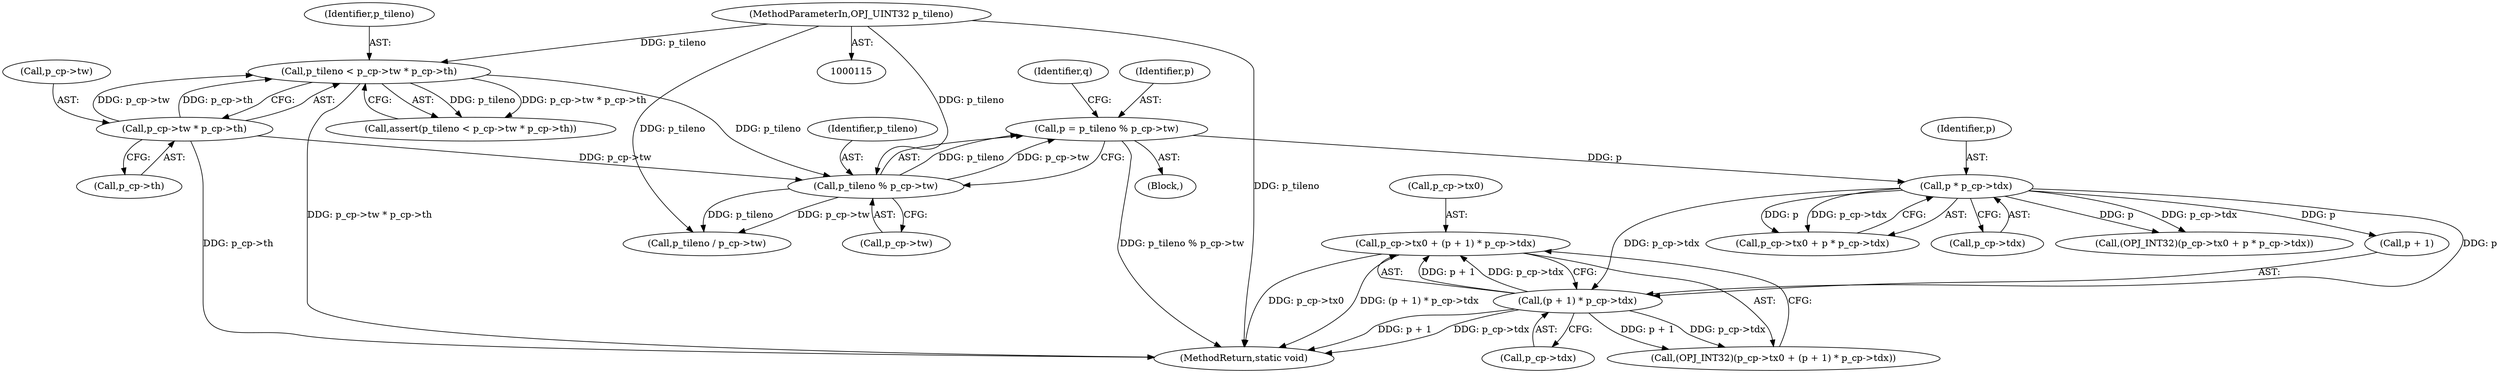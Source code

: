 digraph "0_openjpeg_c58df149900df862806d0e892859b41115875845@pointer" {
"1000220" [label="(Call,p_cp->tx0 + (p + 1) * p_cp->tdx)"];
"1000224" [label="(Call,(p + 1) * p_cp->tdx)"];
"1000204" [label="(Call,p * p_cp->tdx)"];
"1000180" [label="(Call,p = p_tileno % p_cp->tw)"];
"1000182" [label="(Call,p_tileno % p_cp->tw)"];
"1000153" [label="(Call,p_tileno < p_cp->tw * p_cp->th)"];
"1000118" [label="(MethodParameterIn,OPJ_UINT32 p_tileno)"];
"1000155" [label="(Call,p_cp->tw * p_cp->th)"];
"1000206" [label="(Call,p_cp->tdx)"];
"1000189" [label="(Call,p_tileno / p_cp->tw)"];
"1000184" [label="(Call,p_cp->tw)"];
"1000220" [label="(Call,p_cp->tx0 + (p + 1) * p_cp->tdx)"];
"1000204" [label="(Call,p * p_cp->tdx)"];
"1000182" [label="(Call,p_tileno % p_cp->tw)"];
"1000221" [label="(Call,p_cp->tx0)"];
"1000180" [label="(Call,p = p_tileno % p_cp->tw)"];
"1000225" [label="(Call,p + 1)"];
"1000127" [label="(Block,)"];
"1000205" [label="(Identifier,p)"];
"1000118" [label="(MethodParameterIn,OPJ_UINT32 p_tileno)"];
"1000156" [label="(Call,p_cp->tw)"];
"1000152" [label="(Call,assert(p_tileno < p_cp->tw * p_cp->th))"];
"1000200" [label="(Call,p_cp->tx0 + p * p_cp->tdx)"];
"1000159" [label="(Call,p_cp->th)"];
"1000224" [label="(Call,(p + 1) * p_cp->tdx)"];
"1000198" [label="(Call,(OPJ_INT32)(p_cp->tx0 + p * p_cp->tdx))"];
"1000183" [label="(Identifier,p_tileno)"];
"1000228" [label="(Call,p_cp->tdx)"];
"1000218" [label="(Call,(OPJ_INT32)(p_cp->tx0 + (p + 1) * p_cp->tdx))"];
"1000181" [label="(Identifier,p)"];
"1000574" [label="(MethodReturn,static void)"];
"1000155" [label="(Call,p_cp->tw * p_cp->th)"];
"1000154" [label="(Identifier,p_tileno)"];
"1000153" [label="(Call,p_tileno < p_cp->tw * p_cp->th)"];
"1000188" [label="(Identifier,q)"];
"1000220" -> "1000218"  [label="AST: "];
"1000220" -> "1000224"  [label="CFG: "];
"1000221" -> "1000220"  [label="AST: "];
"1000224" -> "1000220"  [label="AST: "];
"1000218" -> "1000220"  [label="CFG: "];
"1000220" -> "1000574"  [label="DDG: p_cp->tx0"];
"1000220" -> "1000574"  [label="DDG: (p + 1) * p_cp->tdx"];
"1000224" -> "1000220"  [label="DDG: p + 1"];
"1000224" -> "1000220"  [label="DDG: p_cp->tdx"];
"1000224" -> "1000228"  [label="CFG: "];
"1000225" -> "1000224"  [label="AST: "];
"1000228" -> "1000224"  [label="AST: "];
"1000224" -> "1000574"  [label="DDG: p + 1"];
"1000224" -> "1000574"  [label="DDG: p_cp->tdx"];
"1000224" -> "1000218"  [label="DDG: p + 1"];
"1000224" -> "1000218"  [label="DDG: p_cp->tdx"];
"1000204" -> "1000224"  [label="DDG: p"];
"1000204" -> "1000224"  [label="DDG: p_cp->tdx"];
"1000204" -> "1000200"  [label="AST: "];
"1000204" -> "1000206"  [label="CFG: "];
"1000205" -> "1000204"  [label="AST: "];
"1000206" -> "1000204"  [label="AST: "];
"1000200" -> "1000204"  [label="CFG: "];
"1000204" -> "1000198"  [label="DDG: p"];
"1000204" -> "1000198"  [label="DDG: p_cp->tdx"];
"1000204" -> "1000200"  [label="DDG: p"];
"1000204" -> "1000200"  [label="DDG: p_cp->tdx"];
"1000180" -> "1000204"  [label="DDG: p"];
"1000204" -> "1000225"  [label="DDG: p"];
"1000180" -> "1000127"  [label="AST: "];
"1000180" -> "1000182"  [label="CFG: "];
"1000181" -> "1000180"  [label="AST: "];
"1000182" -> "1000180"  [label="AST: "];
"1000188" -> "1000180"  [label="CFG: "];
"1000180" -> "1000574"  [label="DDG: p_tileno % p_cp->tw"];
"1000182" -> "1000180"  [label="DDG: p_tileno"];
"1000182" -> "1000180"  [label="DDG: p_cp->tw"];
"1000182" -> "1000184"  [label="CFG: "];
"1000183" -> "1000182"  [label="AST: "];
"1000184" -> "1000182"  [label="AST: "];
"1000153" -> "1000182"  [label="DDG: p_tileno"];
"1000118" -> "1000182"  [label="DDG: p_tileno"];
"1000155" -> "1000182"  [label="DDG: p_cp->tw"];
"1000182" -> "1000189"  [label="DDG: p_tileno"];
"1000182" -> "1000189"  [label="DDG: p_cp->tw"];
"1000153" -> "1000152"  [label="AST: "];
"1000153" -> "1000155"  [label="CFG: "];
"1000154" -> "1000153"  [label="AST: "];
"1000155" -> "1000153"  [label="AST: "];
"1000152" -> "1000153"  [label="CFG: "];
"1000153" -> "1000574"  [label="DDG: p_cp->tw * p_cp->th"];
"1000153" -> "1000152"  [label="DDG: p_tileno"];
"1000153" -> "1000152"  [label="DDG: p_cp->tw * p_cp->th"];
"1000118" -> "1000153"  [label="DDG: p_tileno"];
"1000155" -> "1000153"  [label="DDG: p_cp->tw"];
"1000155" -> "1000153"  [label="DDG: p_cp->th"];
"1000118" -> "1000115"  [label="AST: "];
"1000118" -> "1000574"  [label="DDG: p_tileno"];
"1000118" -> "1000189"  [label="DDG: p_tileno"];
"1000155" -> "1000159"  [label="CFG: "];
"1000156" -> "1000155"  [label="AST: "];
"1000159" -> "1000155"  [label="AST: "];
"1000155" -> "1000574"  [label="DDG: p_cp->th"];
}
